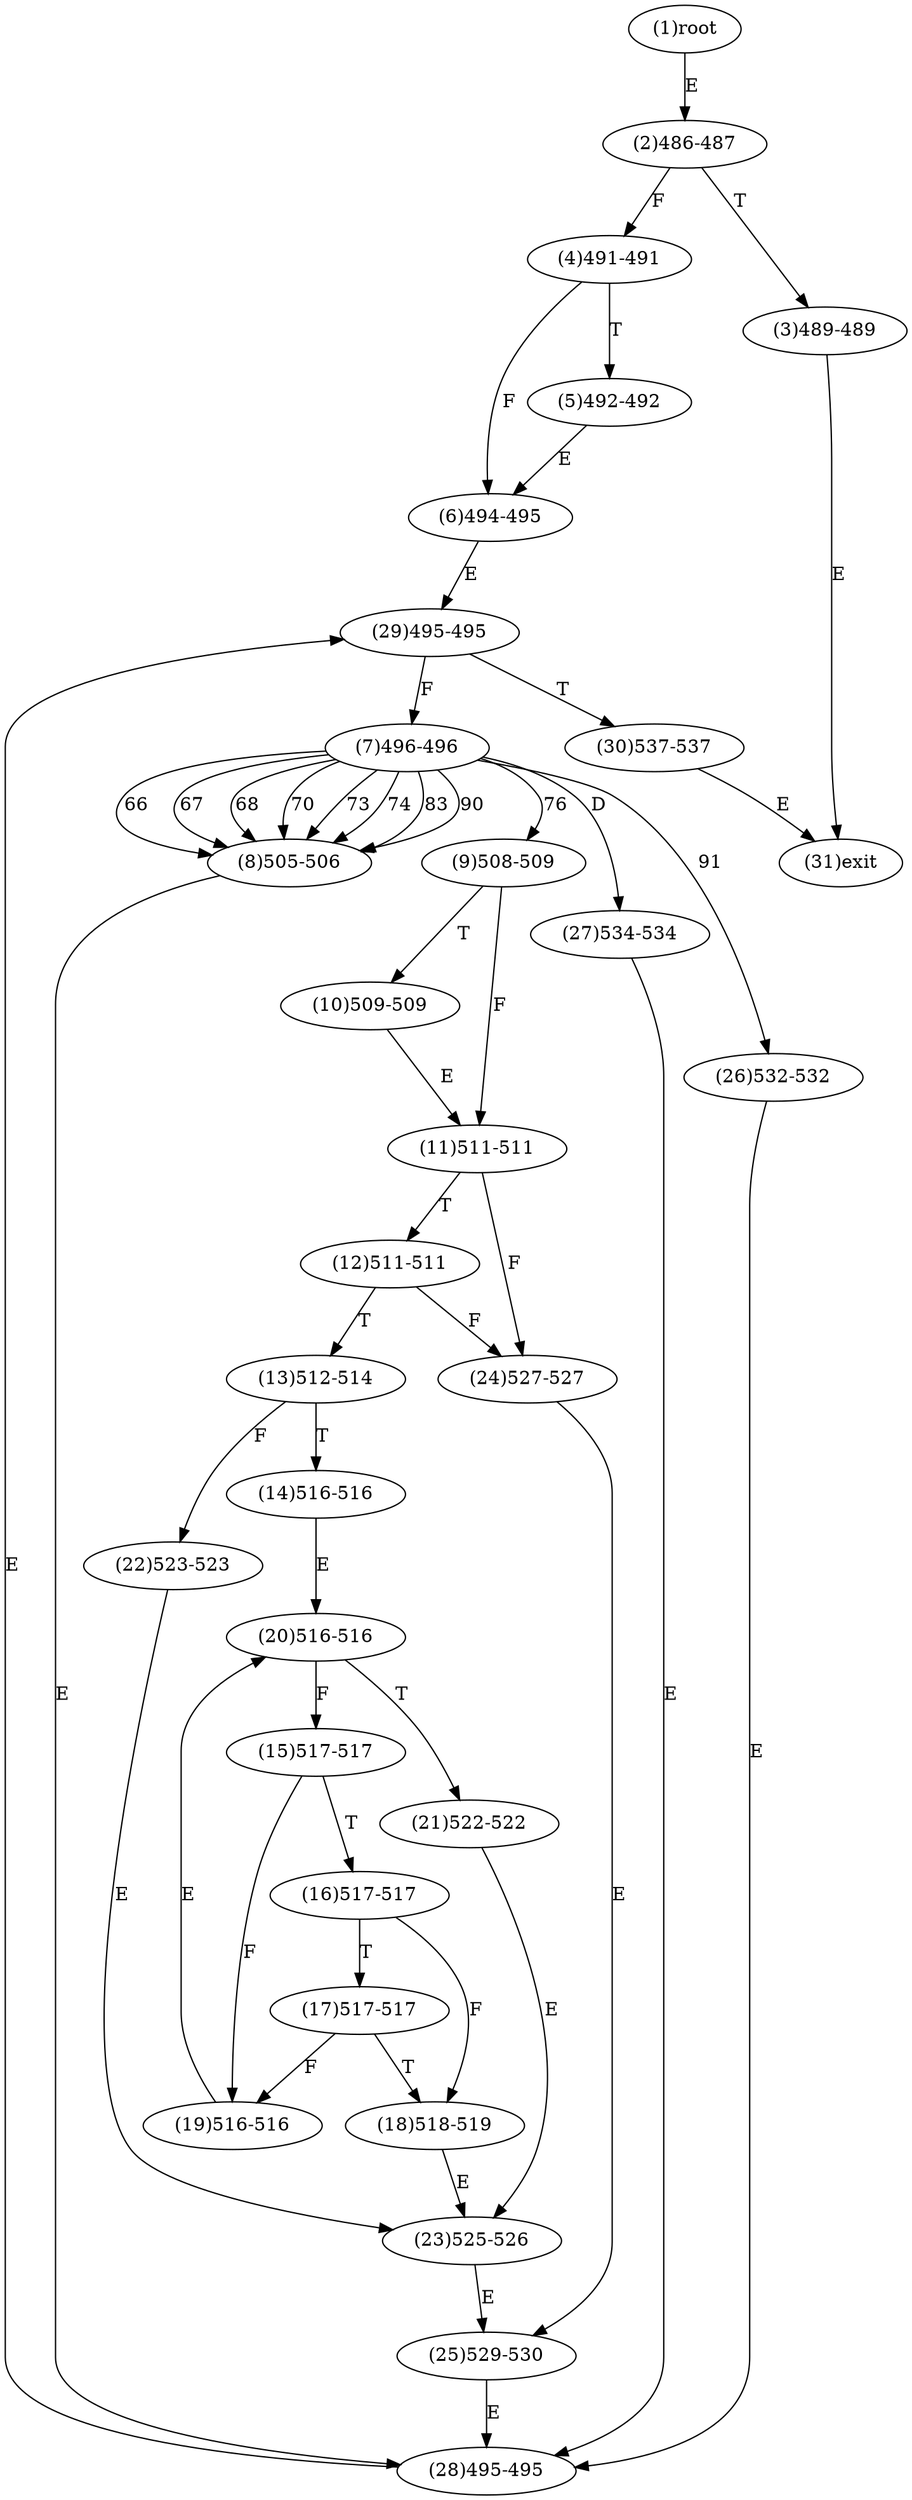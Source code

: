 digraph "" { 
1[ label="(1)root"];
2[ label="(2)486-487"];
3[ label="(3)489-489"];
4[ label="(4)491-491"];
5[ label="(5)492-492"];
6[ label="(6)494-495"];
7[ label="(7)496-496"];
8[ label="(8)505-506"];
9[ label="(9)508-509"];
10[ label="(10)509-509"];
11[ label="(11)511-511"];
12[ label="(12)511-511"];
13[ label="(13)512-514"];
14[ label="(14)516-516"];
15[ label="(15)517-517"];
17[ label="(17)517-517"];
16[ label="(16)517-517"];
19[ label="(19)516-516"];
18[ label="(18)518-519"];
21[ label="(21)522-522"];
20[ label="(20)516-516"];
23[ label="(23)525-526"];
22[ label="(22)523-523"];
25[ label="(25)529-530"];
24[ label="(24)527-527"];
27[ label="(27)534-534"];
26[ label="(26)532-532"];
29[ label="(29)495-495"];
28[ label="(28)495-495"];
31[ label="(31)exit"];
30[ label="(30)537-537"];
1->2[ label="E"];
2->4[ label="F"];
2->3[ label="T"];
3->31[ label="E"];
4->6[ label="F"];
4->5[ label="T"];
5->6[ label="E"];
6->29[ label="E"];
7->8[ label="66"];
7->8[ label="67"];
7->8[ label="68"];
7->8[ label="70"];
7->8[ label="73"];
7->8[ label="74"];
7->9[ label="76"];
7->8[ label="83"];
7->8[ label="90"];
7->26[ label="91"];
7->27[ label="D"];
8->28[ label="E"];
9->11[ label="F"];
9->10[ label="T"];
10->11[ label="E"];
11->24[ label="F"];
11->12[ label="T"];
12->24[ label="F"];
12->13[ label="T"];
13->22[ label="F"];
13->14[ label="T"];
14->20[ label="E"];
15->19[ label="F"];
15->16[ label="T"];
16->18[ label="F"];
16->17[ label="T"];
17->19[ label="F"];
17->18[ label="T"];
18->23[ label="E"];
19->20[ label="E"];
20->15[ label="F"];
20->21[ label="T"];
21->23[ label="E"];
22->23[ label="E"];
23->25[ label="E"];
24->25[ label="E"];
25->28[ label="E"];
26->28[ label="E"];
27->28[ label="E"];
28->29[ label="E"];
29->7[ label="F"];
29->30[ label="T"];
30->31[ label="E"];
}